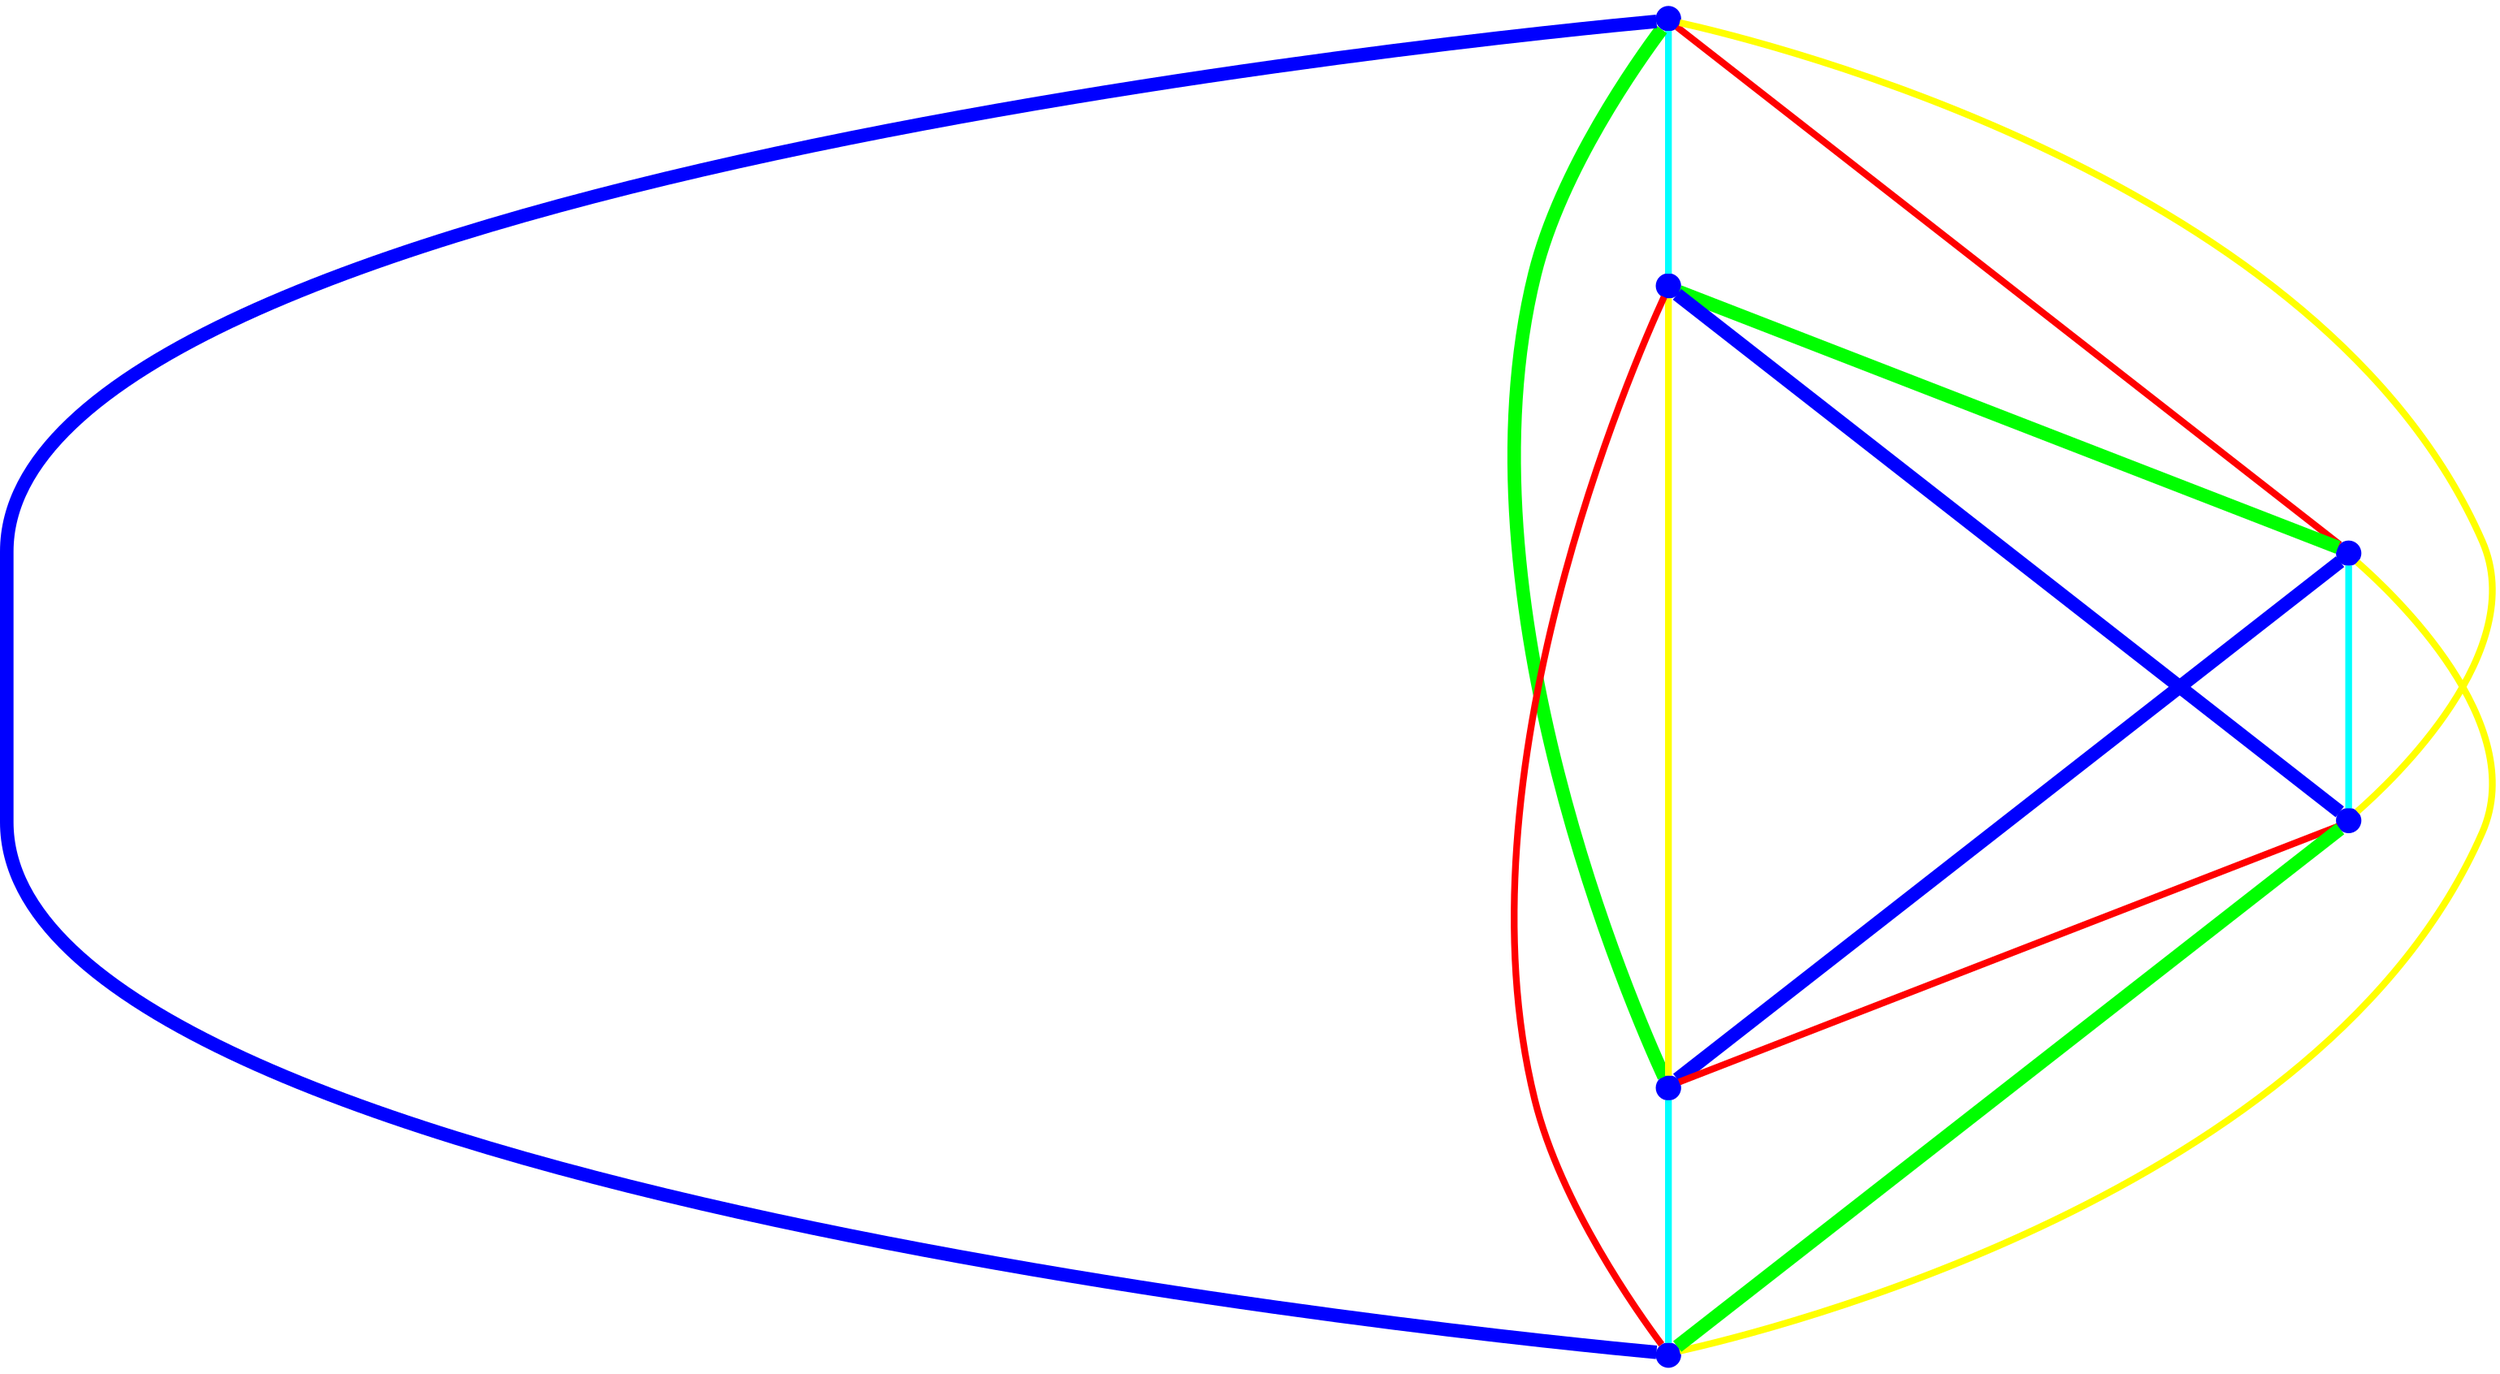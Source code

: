 graph {
ranksep=2
nodesep=2
node [label="" shape=circle style=filled fixedsize=true color=blue fillcolor=blue width=0.2];
"1" -- "2" [style="solid",penwidth="4",color="cyan"];
"1" -- "3" [style="solid",penwidth="4",color="red"];
"1" -- "4" [style="solid",penwidth="4",color="yellow"];
"1" -- "5" [style="solid",penwidth="8",color="green"];
"1" -- "6" [style="solid",penwidth="8",color="blue"];
"2" -- "3" [style="solid",penwidth="8",color="green"];
"2" -- "4" [style="solid",penwidth="8",color="blue"];
"2" -- "5" [style="solid",penwidth="4",color="yellow"];
"2" -- "6" [style="solid",penwidth="4",color="red"];
"3" -- "4" [style="solid",penwidth="4",color="cyan"];
"3" -- "5" [style="solid",penwidth="8",color="blue"];
"3" -- "6" [style="solid",penwidth="4",color="yellow"];
"4" -- "5" [style="solid",penwidth="4",color="red"];
"4" -- "6" [style="solid",penwidth="8",color="green"];
"5" -- "6" [style="solid",penwidth="4",color="cyan"];
}
